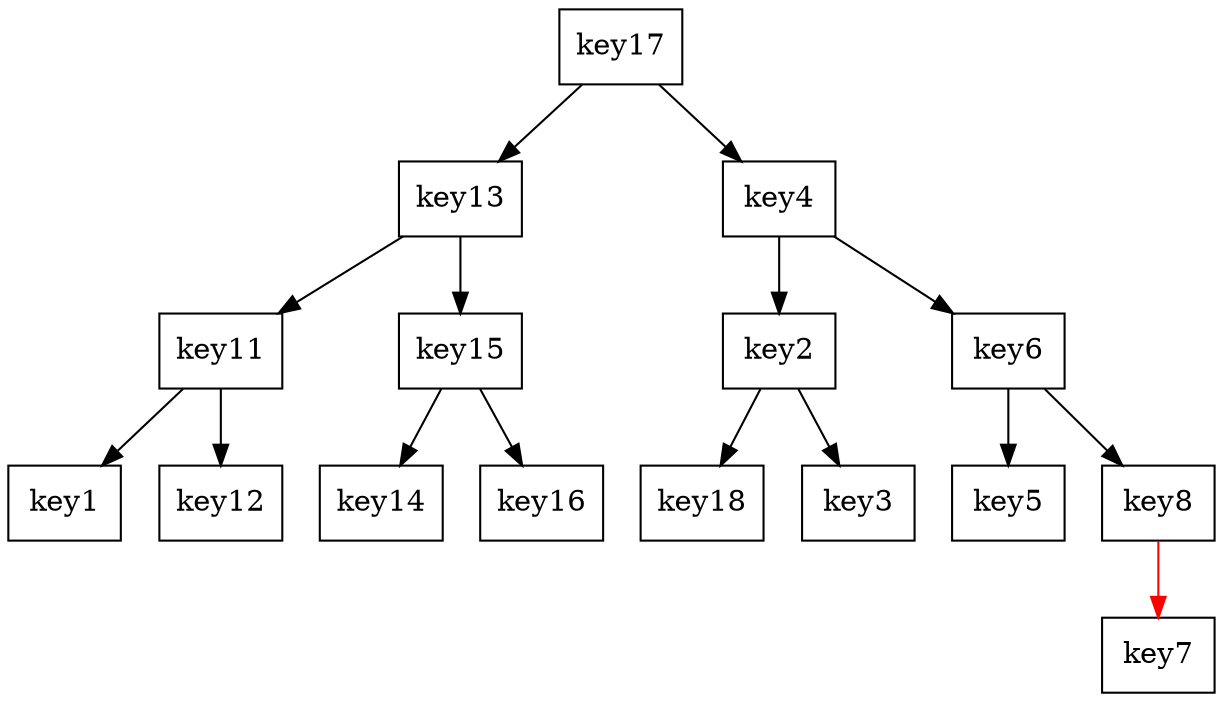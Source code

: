 digraph llrb {
  node[shape=record];
  key17 [label="{key17}"];
  key17 -> key13 [color=black];
  key17 -> key4 [color=black];
  key13 [label="{key13}"];
  key13 -> key11 [color=black];
  key13 -> key15 [color=black];
  key11 [label="{key11}"];
  key11 -> key1 [color=black];
  key11 -> key12 [color=black];
  key1 [label="{key1}"];
  key12 [label="{key12}"];
  key15 [label="{key15}"];
  key15 -> key14 [color=black];
  key15 -> key16 [color=black];
  key14 [label="{key14}"];
  key16 [label="{key16}"];
  key4 [label="{key4}"];
  key4 -> key2 [color=black];
  key4 -> key6 [color=black];
  key2 [label="{key2}"];
  key2 -> key18 [color=black];
  key2 -> key3 [color=black];
  key18 [label="{key18}"];
  key3 [label="{key3}"];
  key6 [label="{key6}"];
  key6 -> key5 [color=black];
  key6 -> key8 [color=black];
  key5 [label="{key5}"];
  key8 [label="{key8}"];
  key8 -> key7 [color=red];
  key7 [label="{key7}"];
}
